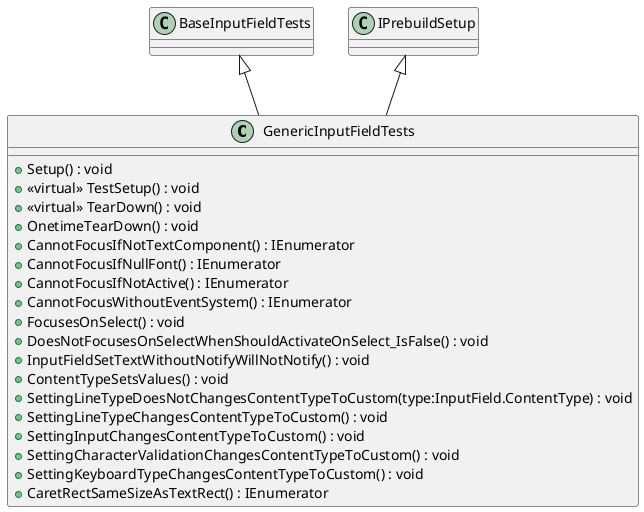 @startuml
class GenericInputFieldTests {
    + Setup() : void
    + <<virtual>> TestSetup() : void
    + <<virtual>> TearDown() : void
    + OnetimeTearDown() : void
    + CannotFocusIfNotTextComponent() : IEnumerator
    + CannotFocusIfNullFont() : IEnumerator
    + CannotFocusIfNotActive() : IEnumerator
    + CannotFocusWithoutEventSystem() : IEnumerator
    + FocusesOnSelect() : void
    + DoesNotFocusesOnSelectWhenShouldActivateOnSelect_IsFalse() : void
    + InputFieldSetTextWithoutNotifyWillNotNotify() : void
    + ContentTypeSetsValues() : void
    + SettingLineTypeDoesNotChangesContentTypeToCustom(type:InputField.ContentType) : void
    + SettingLineTypeChangesContentTypeToCustom() : void
    + SettingInputChangesContentTypeToCustom() : void
    + SettingCharacterValidationChangesContentTypeToCustom() : void
    + SettingKeyboardTypeChangesContentTypeToCustom() : void
    + CaretRectSameSizeAsTextRect() : IEnumerator
}
BaseInputFieldTests <|-- GenericInputFieldTests
IPrebuildSetup <|-- GenericInputFieldTests
@enduml
